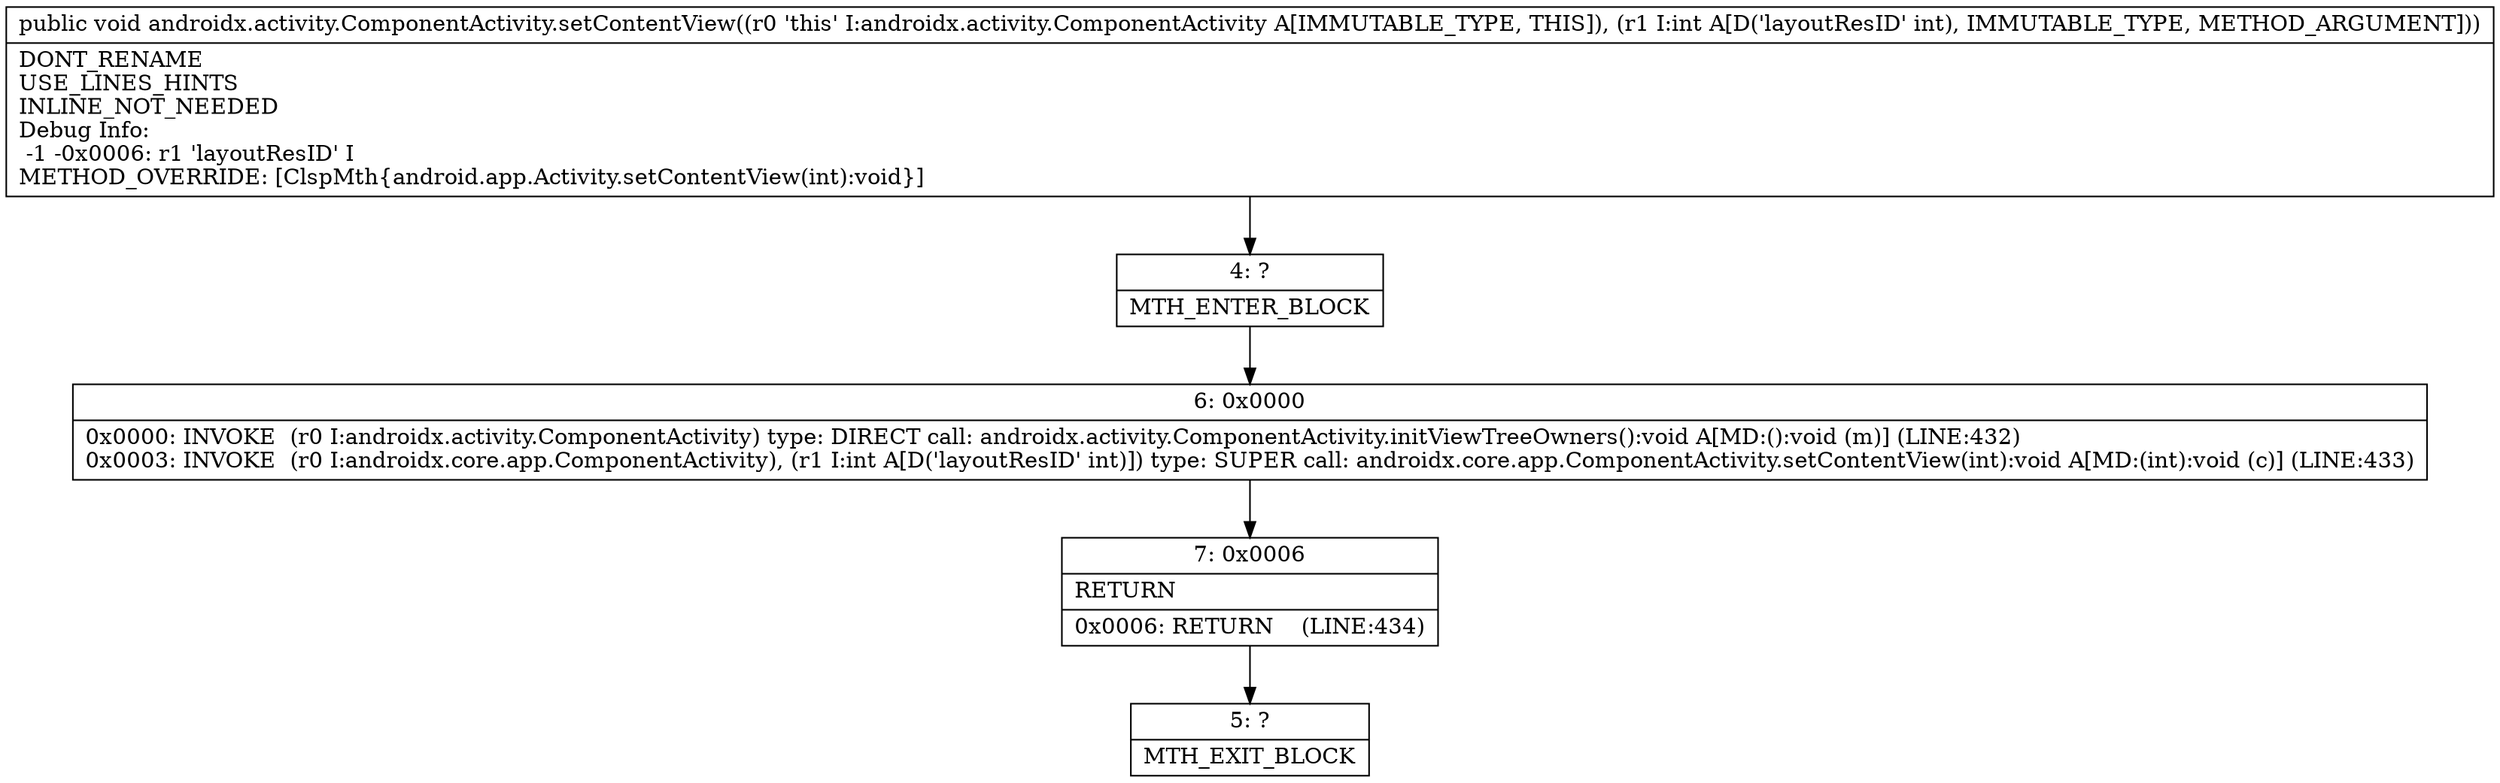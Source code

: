 digraph "CFG forandroidx.activity.ComponentActivity.setContentView(I)V" {
Node_4 [shape=record,label="{4\:\ ?|MTH_ENTER_BLOCK\l}"];
Node_6 [shape=record,label="{6\:\ 0x0000|0x0000: INVOKE  (r0 I:androidx.activity.ComponentActivity) type: DIRECT call: androidx.activity.ComponentActivity.initViewTreeOwners():void A[MD:():void (m)] (LINE:432)\l0x0003: INVOKE  (r0 I:androidx.core.app.ComponentActivity), (r1 I:int A[D('layoutResID' int)]) type: SUPER call: androidx.core.app.ComponentActivity.setContentView(int):void A[MD:(int):void (c)] (LINE:433)\l}"];
Node_7 [shape=record,label="{7\:\ 0x0006|RETURN\l|0x0006: RETURN    (LINE:434)\l}"];
Node_5 [shape=record,label="{5\:\ ?|MTH_EXIT_BLOCK\l}"];
MethodNode[shape=record,label="{public void androidx.activity.ComponentActivity.setContentView((r0 'this' I:androidx.activity.ComponentActivity A[IMMUTABLE_TYPE, THIS]), (r1 I:int A[D('layoutResID' int), IMMUTABLE_TYPE, METHOD_ARGUMENT]))  | DONT_RENAME\lUSE_LINES_HINTS\lINLINE_NOT_NEEDED\lDebug Info:\l  \-1 \-0x0006: r1 'layoutResID' I\lMETHOD_OVERRIDE: [ClspMth\{android.app.Activity.setContentView(int):void\}]\l}"];
MethodNode -> Node_4;Node_4 -> Node_6;
Node_6 -> Node_7;
Node_7 -> Node_5;
}

